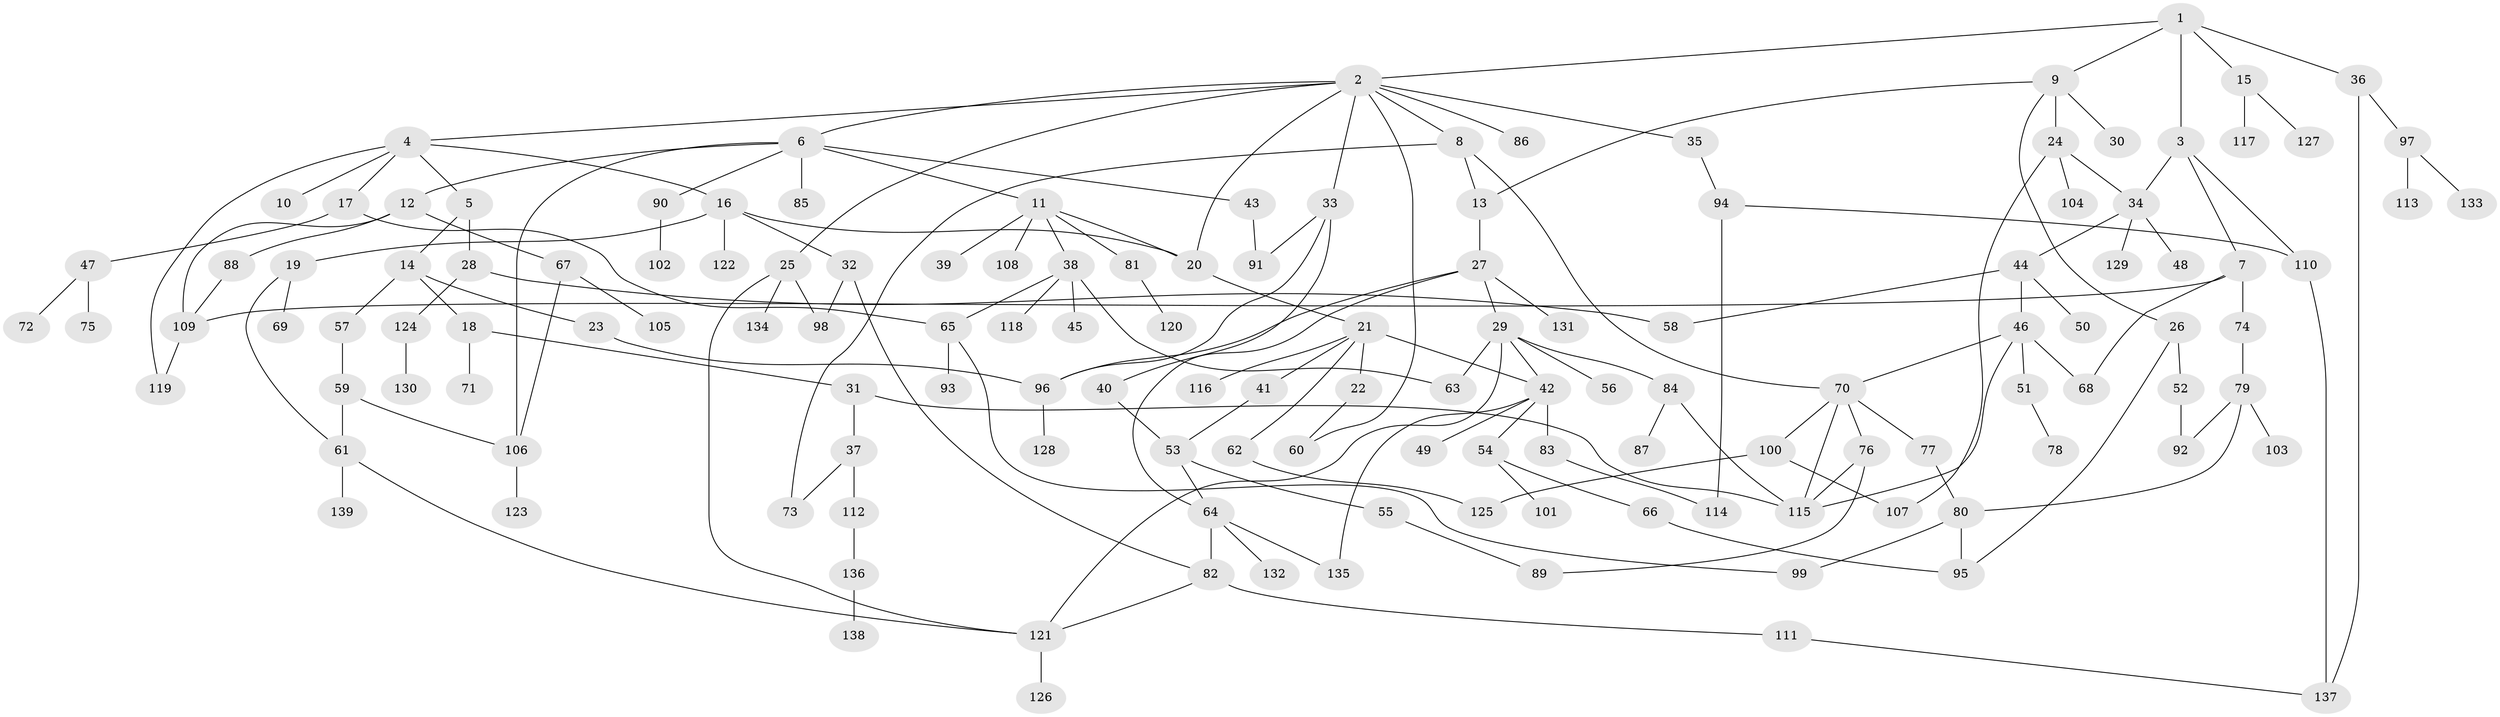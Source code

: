 // Generated by graph-tools (version 1.1) at 2025/43/03/09/25 04:43:01]
// undirected, 139 vertices, 183 edges
graph export_dot {
graph [start="1"]
  node [color=gray90,style=filled];
  1;
  2;
  3;
  4;
  5;
  6;
  7;
  8;
  9;
  10;
  11;
  12;
  13;
  14;
  15;
  16;
  17;
  18;
  19;
  20;
  21;
  22;
  23;
  24;
  25;
  26;
  27;
  28;
  29;
  30;
  31;
  32;
  33;
  34;
  35;
  36;
  37;
  38;
  39;
  40;
  41;
  42;
  43;
  44;
  45;
  46;
  47;
  48;
  49;
  50;
  51;
  52;
  53;
  54;
  55;
  56;
  57;
  58;
  59;
  60;
  61;
  62;
  63;
  64;
  65;
  66;
  67;
  68;
  69;
  70;
  71;
  72;
  73;
  74;
  75;
  76;
  77;
  78;
  79;
  80;
  81;
  82;
  83;
  84;
  85;
  86;
  87;
  88;
  89;
  90;
  91;
  92;
  93;
  94;
  95;
  96;
  97;
  98;
  99;
  100;
  101;
  102;
  103;
  104;
  105;
  106;
  107;
  108;
  109;
  110;
  111;
  112;
  113;
  114;
  115;
  116;
  117;
  118;
  119;
  120;
  121;
  122;
  123;
  124;
  125;
  126;
  127;
  128;
  129;
  130;
  131;
  132;
  133;
  134;
  135;
  136;
  137;
  138;
  139;
  1 -- 2;
  1 -- 3;
  1 -- 9;
  1 -- 15;
  1 -- 36;
  2 -- 4;
  2 -- 6;
  2 -- 8;
  2 -- 25;
  2 -- 33;
  2 -- 35;
  2 -- 60;
  2 -- 86;
  2 -- 20;
  3 -- 7;
  3 -- 110;
  3 -- 34;
  4 -- 5;
  4 -- 10;
  4 -- 16;
  4 -- 17;
  4 -- 119;
  5 -- 14;
  5 -- 28;
  6 -- 11;
  6 -- 12;
  6 -- 43;
  6 -- 85;
  6 -- 90;
  6 -- 106;
  7 -- 74;
  7 -- 109;
  7 -- 68;
  8 -- 13;
  8 -- 70;
  8 -- 73;
  9 -- 24;
  9 -- 26;
  9 -- 30;
  9 -- 13;
  11 -- 38;
  11 -- 39;
  11 -- 81;
  11 -- 108;
  11 -- 20;
  12 -- 67;
  12 -- 88;
  12 -- 109;
  13 -- 27;
  14 -- 18;
  14 -- 23;
  14 -- 57;
  15 -- 117;
  15 -- 127;
  16 -- 19;
  16 -- 20;
  16 -- 32;
  16 -- 122;
  17 -- 47;
  17 -- 65;
  18 -- 31;
  18 -- 71;
  19 -- 61;
  19 -- 69;
  20 -- 21;
  21 -- 22;
  21 -- 41;
  21 -- 42;
  21 -- 62;
  21 -- 116;
  22 -- 60;
  23 -- 96;
  24 -- 34;
  24 -- 104;
  24 -- 107;
  25 -- 98;
  25 -- 121;
  25 -- 134;
  26 -- 52;
  26 -- 95;
  27 -- 29;
  27 -- 64;
  27 -- 96;
  27 -- 131;
  28 -- 58;
  28 -- 124;
  29 -- 56;
  29 -- 84;
  29 -- 63;
  29 -- 121;
  29 -- 42;
  31 -- 37;
  31 -- 115;
  32 -- 98;
  32 -- 82;
  33 -- 40;
  33 -- 91;
  33 -- 96;
  34 -- 44;
  34 -- 48;
  34 -- 129;
  35 -- 94;
  36 -- 97;
  36 -- 137;
  37 -- 112;
  37 -- 73;
  38 -- 45;
  38 -- 63;
  38 -- 118;
  38 -- 65;
  40 -- 53;
  41 -- 53;
  42 -- 49;
  42 -- 54;
  42 -- 83;
  42 -- 135;
  43 -- 91;
  44 -- 46;
  44 -- 50;
  44 -- 58;
  46 -- 51;
  46 -- 68;
  46 -- 70;
  46 -- 115;
  47 -- 72;
  47 -- 75;
  51 -- 78;
  52 -- 92;
  53 -- 55;
  53 -- 64;
  54 -- 66;
  54 -- 101;
  55 -- 89;
  57 -- 59;
  59 -- 106;
  59 -- 61;
  61 -- 139;
  61 -- 121;
  62 -- 125;
  64 -- 82;
  64 -- 132;
  64 -- 135;
  65 -- 93;
  65 -- 99;
  66 -- 95;
  67 -- 105;
  67 -- 106;
  70 -- 76;
  70 -- 77;
  70 -- 100;
  70 -- 115;
  74 -- 79;
  76 -- 89;
  76 -- 115;
  77 -- 80;
  79 -- 103;
  79 -- 92;
  79 -- 80;
  80 -- 95;
  80 -- 99;
  81 -- 120;
  82 -- 111;
  82 -- 121;
  83 -- 114;
  84 -- 87;
  84 -- 115;
  88 -- 109;
  90 -- 102;
  94 -- 110;
  94 -- 114;
  96 -- 128;
  97 -- 113;
  97 -- 133;
  100 -- 125;
  100 -- 107;
  106 -- 123;
  109 -- 119;
  110 -- 137;
  111 -- 137;
  112 -- 136;
  121 -- 126;
  124 -- 130;
  136 -- 138;
}
